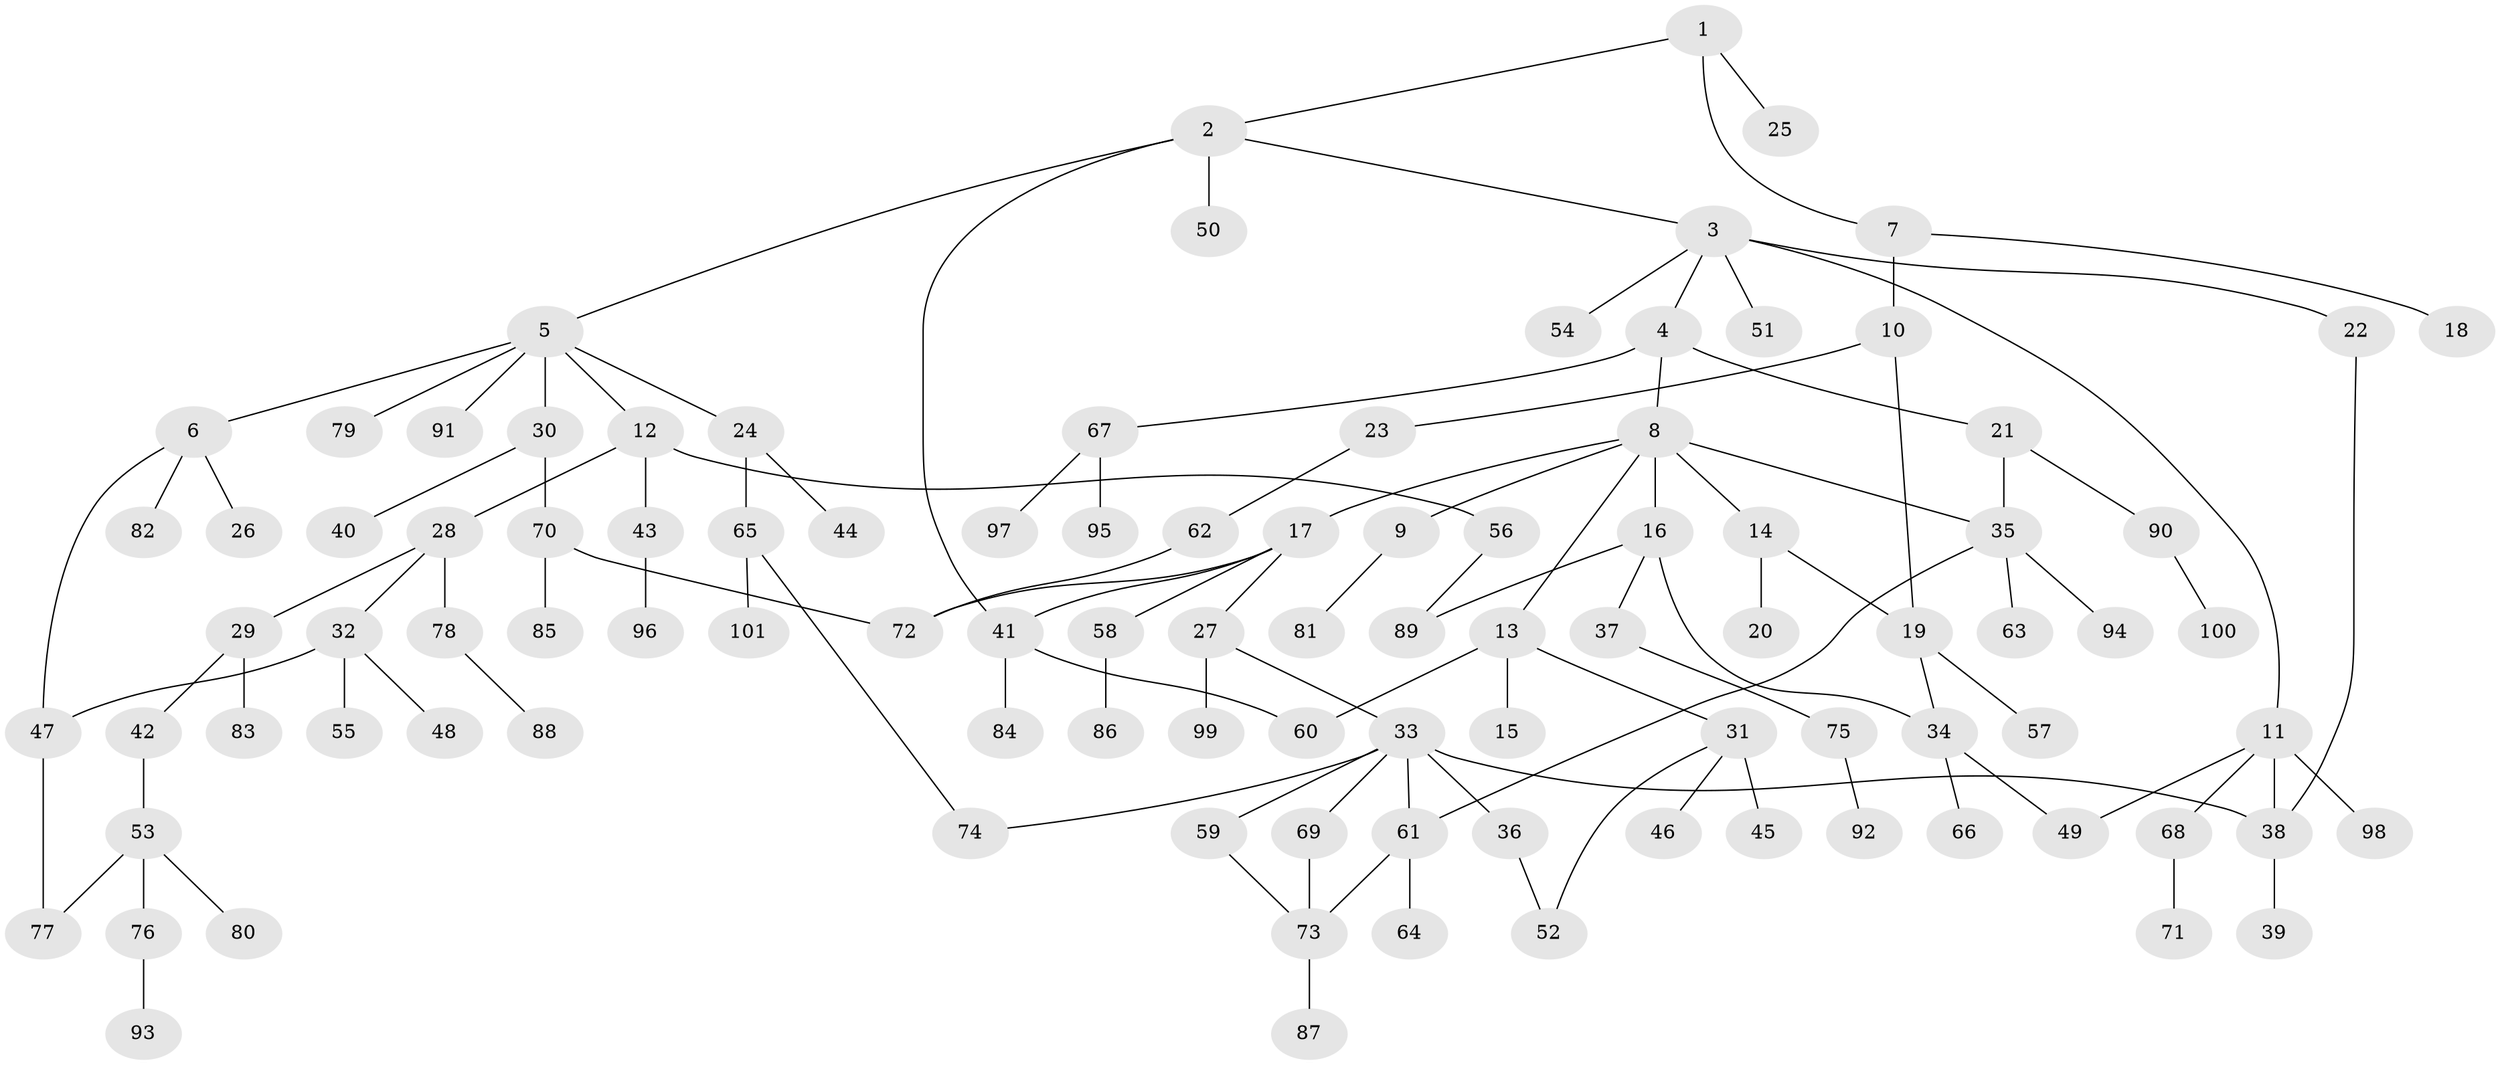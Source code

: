 // Generated by graph-tools (version 1.1) at 2025/13/03/09/25 04:13:27]
// undirected, 101 vertices, 118 edges
graph export_dot {
graph [start="1"]
  node [color=gray90,style=filled];
  1;
  2;
  3;
  4;
  5;
  6;
  7;
  8;
  9;
  10;
  11;
  12;
  13;
  14;
  15;
  16;
  17;
  18;
  19;
  20;
  21;
  22;
  23;
  24;
  25;
  26;
  27;
  28;
  29;
  30;
  31;
  32;
  33;
  34;
  35;
  36;
  37;
  38;
  39;
  40;
  41;
  42;
  43;
  44;
  45;
  46;
  47;
  48;
  49;
  50;
  51;
  52;
  53;
  54;
  55;
  56;
  57;
  58;
  59;
  60;
  61;
  62;
  63;
  64;
  65;
  66;
  67;
  68;
  69;
  70;
  71;
  72;
  73;
  74;
  75;
  76;
  77;
  78;
  79;
  80;
  81;
  82;
  83;
  84;
  85;
  86;
  87;
  88;
  89;
  90;
  91;
  92;
  93;
  94;
  95;
  96;
  97;
  98;
  99;
  100;
  101;
  1 -- 2;
  1 -- 7;
  1 -- 25;
  2 -- 3;
  2 -- 5;
  2 -- 50;
  2 -- 41;
  3 -- 4;
  3 -- 11;
  3 -- 22;
  3 -- 51;
  3 -- 54;
  4 -- 8;
  4 -- 21;
  4 -- 67;
  5 -- 6;
  5 -- 12;
  5 -- 24;
  5 -- 30;
  5 -- 79;
  5 -- 91;
  6 -- 26;
  6 -- 47;
  6 -- 82;
  7 -- 10;
  7 -- 18;
  8 -- 9;
  8 -- 13;
  8 -- 14;
  8 -- 16;
  8 -- 17;
  8 -- 35;
  9 -- 81;
  10 -- 19;
  10 -- 23;
  11 -- 68;
  11 -- 98;
  11 -- 38;
  11 -- 49;
  12 -- 28;
  12 -- 43;
  12 -- 56;
  13 -- 15;
  13 -- 31;
  13 -- 60;
  14 -- 20;
  14 -- 19;
  16 -- 34;
  16 -- 37;
  16 -- 89;
  17 -- 27;
  17 -- 41;
  17 -- 58;
  17 -- 72;
  19 -- 57;
  19 -- 34;
  21 -- 90;
  21 -- 35;
  22 -- 38;
  23 -- 62;
  24 -- 44;
  24 -- 65;
  27 -- 33;
  27 -- 99;
  28 -- 29;
  28 -- 32;
  28 -- 78;
  29 -- 42;
  29 -- 83;
  30 -- 40;
  30 -- 70;
  31 -- 45;
  31 -- 46;
  31 -- 52;
  32 -- 48;
  32 -- 55;
  32 -- 47;
  33 -- 36;
  33 -- 59;
  33 -- 61;
  33 -- 69;
  33 -- 38;
  33 -- 74;
  34 -- 49;
  34 -- 66;
  35 -- 63;
  35 -- 94;
  35 -- 61;
  36 -- 52;
  37 -- 75;
  38 -- 39;
  41 -- 60;
  41 -- 84;
  42 -- 53;
  43 -- 96;
  47 -- 77;
  53 -- 76;
  53 -- 77;
  53 -- 80;
  56 -- 89;
  58 -- 86;
  59 -- 73;
  61 -- 64;
  61 -- 73;
  62 -- 72;
  65 -- 74;
  65 -- 101;
  67 -- 95;
  67 -- 97;
  68 -- 71;
  69 -- 73;
  70 -- 85;
  70 -- 72;
  73 -- 87;
  75 -- 92;
  76 -- 93;
  78 -- 88;
  90 -- 100;
}
